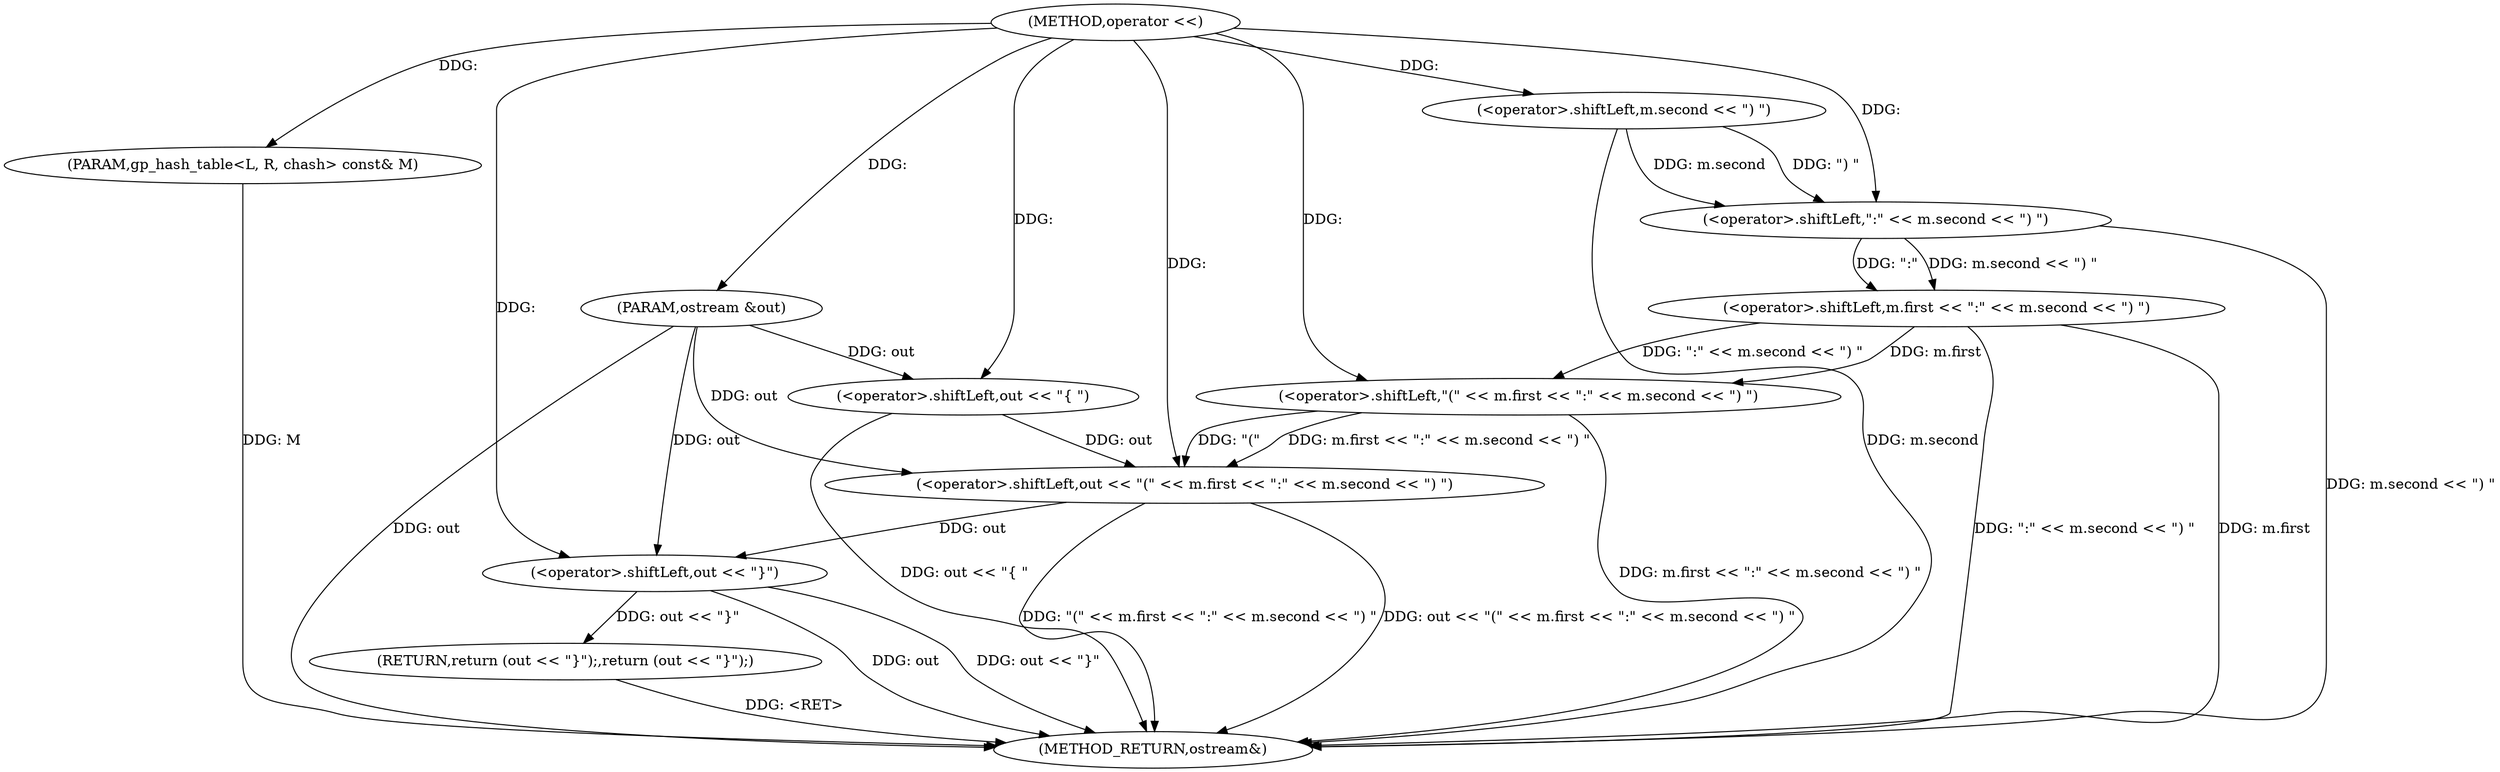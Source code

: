 digraph "operator <<" {  
"1000484" [label = "(METHOD,operator <<)" ]
"1000511" [label = "(METHOD_RETURN,ostream&)" ]
"1000485" [label = "(PARAM,ostream &out)" ]
"1000486" [label = "(PARAM,gp_hash_table<L, R, chash> const& M)" ]
"1000488" [label = "(<operator>.shiftLeft,out << \"{ \")" ]
"1000492" [label = "(<operator>.shiftLeft,out << \"(\" << m.first << \":\" << m.second << \") \")" ]
"1000507" [label = "(RETURN,return (out << \"}\");,return (out << \"}\");)" ]
"1000508" [label = "(<operator>.shiftLeft,out << \"}\")" ]
"1000494" [label = "(<operator>.shiftLeft,\"(\" << m.first << \":\" << m.second << \") \")" ]
"1000496" [label = "(<operator>.shiftLeft,m.first << \":\" << m.second << \") \")" ]
"1000500" [label = "(<operator>.shiftLeft,\":\" << m.second << \") \")" ]
"1000502" [label = "(<operator>.shiftLeft,m.second << \") \")" ]
  "1000485" -> "1000511"  [ label = "DDG: out"] 
  "1000486" -> "1000511"  [ label = "DDG: M"] 
  "1000488" -> "1000511"  [ label = "DDG: out << \"{ \""] 
  "1000496" -> "1000511"  [ label = "DDG: m.first"] 
  "1000502" -> "1000511"  [ label = "DDG: m.second"] 
  "1000500" -> "1000511"  [ label = "DDG: m.second << \") \""] 
  "1000496" -> "1000511"  [ label = "DDG: \":\" << m.second << \") \""] 
  "1000494" -> "1000511"  [ label = "DDG: m.first << \":\" << m.second << \") \""] 
  "1000492" -> "1000511"  [ label = "DDG: \"(\" << m.first << \":\" << m.second << \") \""] 
  "1000492" -> "1000511"  [ label = "DDG: out << \"(\" << m.first << \":\" << m.second << \") \""] 
  "1000508" -> "1000511"  [ label = "DDG: out"] 
  "1000508" -> "1000511"  [ label = "DDG: out << \"}\""] 
  "1000507" -> "1000511"  [ label = "DDG: <RET>"] 
  "1000484" -> "1000485"  [ label = "DDG: "] 
  "1000484" -> "1000486"  [ label = "DDG: "] 
  "1000508" -> "1000507"  [ label = "DDG: out << \"}\""] 
  "1000485" -> "1000488"  [ label = "DDG: out"] 
  "1000484" -> "1000488"  [ label = "DDG: "] 
  "1000488" -> "1000492"  [ label = "DDG: out"] 
  "1000485" -> "1000492"  [ label = "DDG: out"] 
  "1000484" -> "1000492"  [ label = "DDG: "] 
  "1000494" -> "1000492"  [ label = "DDG: m.first << \":\" << m.second << \") \""] 
  "1000494" -> "1000492"  [ label = "DDG: \"(\""] 
  "1000484" -> "1000494"  [ label = "DDG: "] 
  "1000496" -> "1000494"  [ label = "DDG: m.first"] 
  "1000496" -> "1000494"  [ label = "DDG: \":\" << m.second << \") \""] 
  "1000492" -> "1000508"  [ label = "DDG: out"] 
  "1000485" -> "1000508"  [ label = "DDG: out"] 
  "1000484" -> "1000508"  [ label = "DDG: "] 
  "1000500" -> "1000496"  [ label = "DDG: m.second << \") \""] 
  "1000500" -> "1000496"  [ label = "DDG: \":\""] 
  "1000484" -> "1000500"  [ label = "DDG: "] 
  "1000502" -> "1000500"  [ label = "DDG: m.second"] 
  "1000502" -> "1000500"  [ label = "DDG: \") \""] 
  "1000484" -> "1000502"  [ label = "DDG: "] 
}
